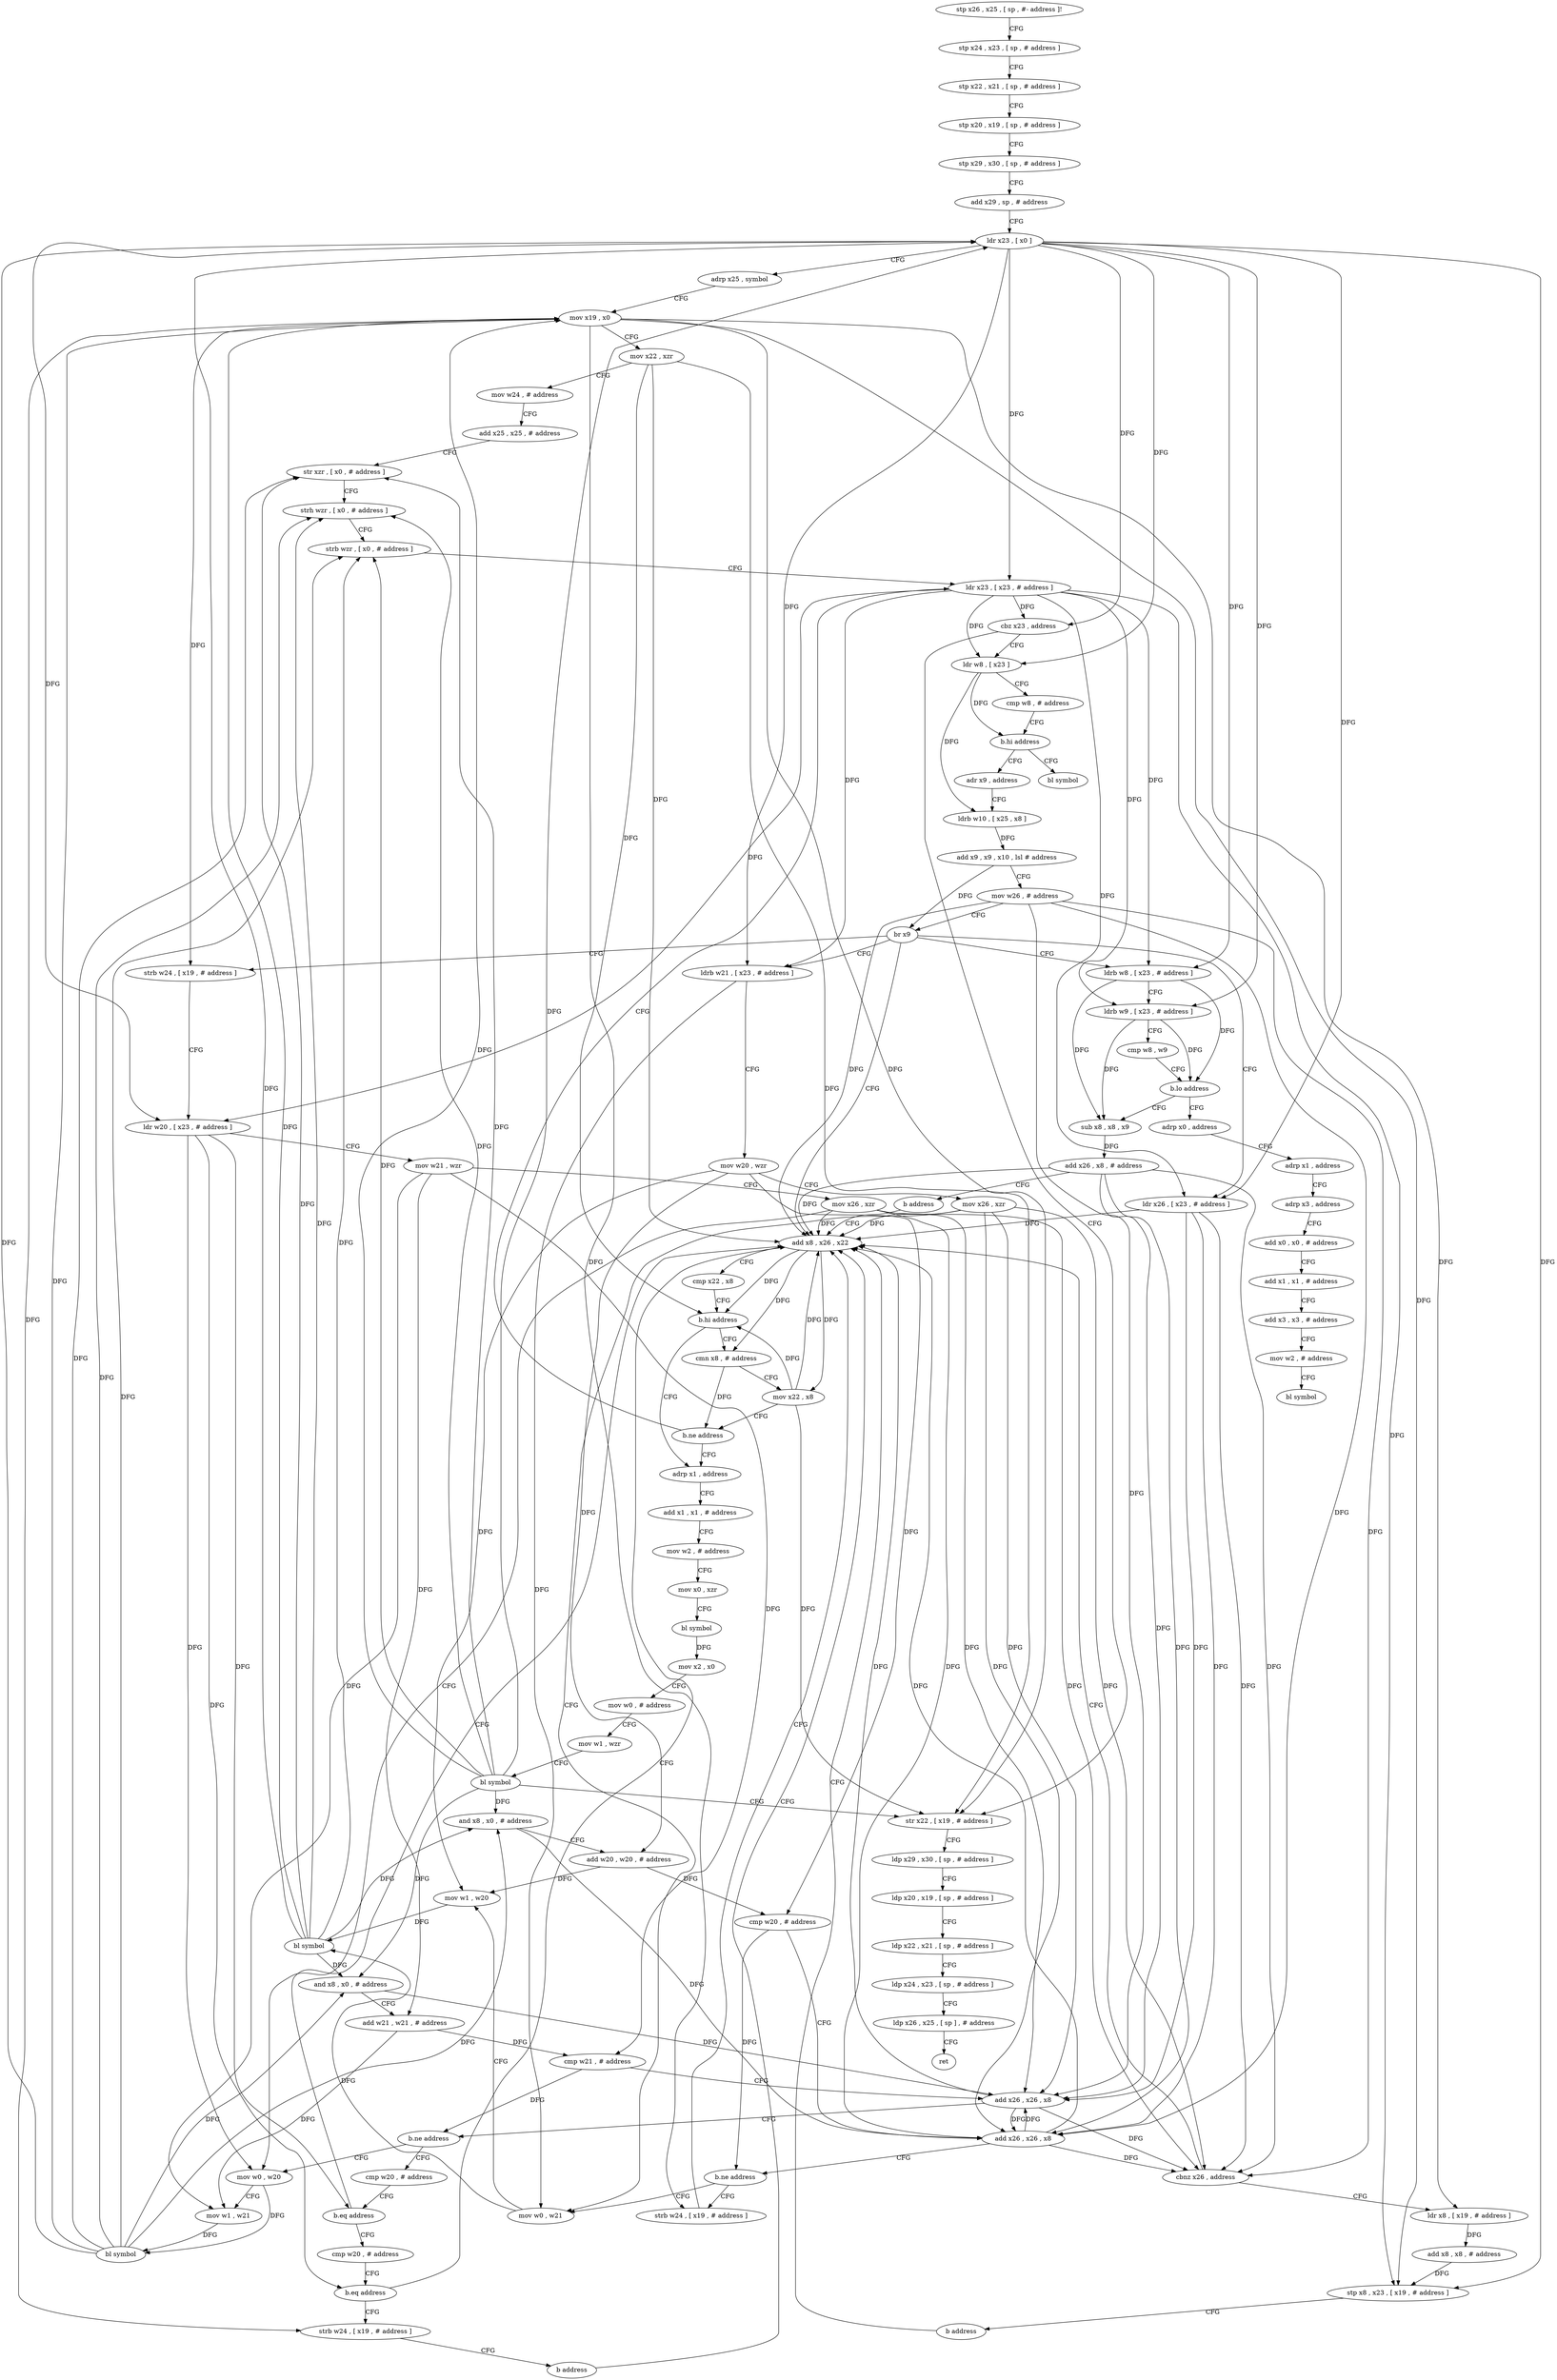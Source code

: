 digraph "func" {
"4208832" [label = "stp x26 , x25 , [ sp , #- address ]!" ]
"4208836" [label = "stp x24 , x23 , [ sp , # address ]" ]
"4208840" [label = "stp x22 , x21 , [ sp , # address ]" ]
"4208844" [label = "stp x20 , x19 , [ sp , # address ]" ]
"4208848" [label = "stp x29 , x30 , [ sp , # address ]" ]
"4208852" [label = "add x29 , sp , # address" ]
"4208856" [label = "ldr x23 , [ x0 ]" ]
"4208860" [label = "adrp x25 , symbol" ]
"4208864" [label = "mov x19 , x0" ]
"4208868" [label = "mov x22 , xzr" ]
"4208872" [label = "mov w24 , # address" ]
"4208876" [label = "add x25 , x25 , # address" ]
"4208880" [label = "str xzr , [ x0 , # address ]" ]
"4208884" [label = "strh wzr , [ x0 , # address ]" ]
"4208888" [label = "strb wzr , [ x0 , # address ]" ]
"4208892" [label = "ldr x23 , [ x23 , # address ]" ]
"4209164" [label = "str x22 , [ x19 , # address ]" ]
"4209168" [label = "ldp x29 , x30 , [ sp , # address ]" ]
"4209172" [label = "ldp x20 , x19 , [ sp , # address ]" ]
"4209176" [label = "ldp x22 , x21 , [ sp , # address ]" ]
"4209180" [label = "ldp x24 , x23 , [ sp , # address ]" ]
"4209184" [label = "ldp x26 , x25 , [ sp ] , # address" ]
"4209188" [label = "ret" ]
"4208900" [label = "ldr w8 , [ x23 ]" ]
"4208904" [label = "cmp w8 , # address" ]
"4208908" [label = "b.hi address" ]
"4209192" [label = "bl symbol" ]
"4208912" [label = "adr x9 , address" ]
"4208916" [label = "ldrb w10 , [ x25 , x8 ]" ]
"4208920" [label = "add x9 , x9 , x10 , lsl # address" ]
"4208924" [label = "mov w26 , # address" ]
"4208928" [label = "br x9" ]
"4208932" [label = "ldrb w8 , [ x23 , # address ]" ]
"4208960" [label = "ldr x26 , [ x23 , # address ]" ]
"4208984" [label = "strb w24 , [ x19 , # address ]" ]
"4209056" [label = "ldrb w21 , [ x23 , # address ]" ]
"4209104" [label = "add x8 , x26 , x22" ]
"4208936" [label = "ldrb w9 , [ x23 , # address ]" ]
"4208940" [label = "cmp w8 , w9" ]
"4208944" [label = "b.lo address" ]
"4209196" [label = "adrp x0 , address" ]
"4208948" [label = "sub x8 , x8 , x9" ]
"4208964" [label = "cbnz x26 , address" ]
"4208968" [label = "ldr x8 , [ x19 , # address ]" ]
"4208988" [label = "ldr w20 , [ x23 , # address ]" ]
"4208992" [label = "mov w21 , wzr" ]
"4208996" [label = "mov x26 , xzr" ]
"4209000" [label = "mov w0 , w20" ]
"4209060" [label = "mov w20 , wzr" ]
"4209064" [label = "mov x26 , xzr" ]
"4209068" [label = "mov w0 , w21" ]
"4209108" [label = "cmp x22 , x8" ]
"4209112" [label = "b.hi address" ]
"4209128" [label = "adrp x1 , address" ]
"4209116" [label = "cmn x8 , # address" ]
"4209200" [label = "adrp x1 , address" ]
"4209204" [label = "adrp x3 , address" ]
"4209208" [label = "add x0 , x0 , # address" ]
"4209212" [label = "add x1 , x1 , # address" ]
"4209216" [label = "add x3 , x3 , # address" ]
"4209220" [label = "mov w2 , # address" ]
"4209224" [label = "bl symbol" ]
"4208952" [label = "add x26 , x8 , # address" ]
"4208956" [label = "b address" ]
"4208972" [label = "add x8 , x8 , # address" ]
"4208976" [label = "stp x8 , x23 , [ x19 , # address ]" ]
"4208980" [label = "b address" ]
"4209004" [label = "mov w1 , w21" ]
"4209008" [label = "bl symbol" ]
"4209012" [label = "and x8 , x0 , # address" ]
"4209016" [label = "add w21 , w21 , # address" ]
"4209020" [label = "cmp w21 , # address" ]
"4209024" [label = "add x26 , x26 , x8" ]
"4209028" [label = "b.ne address" ]
"4209032" [label = "cmp w20 , # address" ]
"4209036" [label = "b.eq address" ]
"4209040" [label = "cmp w20 , # address" ]
"4209072" [label = "mov w1 , w20" ]
"4209076" [label = "bl symbol" ]
"4209080" [label = "and x8 , x0 , # address" ]
"4209084" [label = "add w20 , w20 , # address" ]
"4209088" [label = "cmp w20 , # address" ]
"4209092" [label = "add x26 , x26 , x8" ]
"4209096" [label = "b.ne address" ]
"4209100" [label = "strb w24 , [ x19 , # address ]" ]
"4209132" [label = "add x1 , x1 , # address" ]
"4209136" [label = "mov w2 , # address" ]
"4209140" [label = "mov x0 , xzr" ]
"4209144" [label = "bl symbol" ]
"4209148" [label = "mov x2 , x0" ]
"4209152" [label = "mov w0 , # address" ]
"4209156" [label = "mov w1 , wzr" ]
"4209160" [label = "bl symbol" ]
"4209120" [label = "mov x22 , x8" ]
"4209124" [label = "b.ne address" ]
"4209044" [label = "b.eq address" ]
"4209048" [label = "strb w24 , [ x19 , # address ]" ]
"4208896" [label = "cbz x23 , address" ]
"4209052" [label = "b address" ]
"4208832" -> "4208836" [ label = "CFG" ]
"4208836" -> "4208840" [ label = "CFG" ]
"4208840" -> "4208844" [ label = "CFG" ]
"4208844" -> "4208848" [ label = "CFG" ]
"4208848" -> "4208852" [ label = "CFG" ]
"4208852" -> "4208856" [ label = "CFG" ]
"4208856" -> "4208860" [ label = "CFG" ]
"4208856" -> "4208892" [ label = "DFG" ]
"4208856" -> "4208896" [ label = "DFG" ]
"4208856" -> "4208900" [ label = "DFG" ]
"4208856" -> "4208932" [ label = "DFG" ]
"4208856" -> "4208936" [ label = "DFG" ]
"4208856" -> "4208960" [ label = "DFG" ]
"4208856" -> "4208988" [ label = "DFG" ]
"4208856" -> "4209056" [ label = "DFG" ]
"4208856" -> "4208976" [ label = "DFG" ]
"4208860" -> "4208864" [ label = "CFG" ]
"4208864" -> "4208868" [ label = "CFG" ]
"4208864" -> "4209164" [ label = "DFG" ]
"4208864" -> "4208984" [ label = "DFG" ]
"4208864" -> "4208968" [ label = "DFG" ]
"4208864" -> "4208976" [ label = "DFG" ]
"4208864" -> "4209100" [ label = "DFG" ]
"4208864" -> "4209048" [ label = "DFG" ]
"4208868" -> "4208872" [ label = "CFG" ]
"4208868" -> "4209164" [ label = "DFG" ]
"4208868" -> "4209104" [ label = "DFG" ]
"4208868" -> "4209112" [ label = "DFG" ]
"4208872" -> "4208876" [ label = "CFG" ]
"4208876" -> "4208880" [ label = "CFG" ]
"4208880" -> "4208884" [ label = "CFG" ]
"4208884" -> "4208888" [ label = "CFG" ]
"4208888" -> "4208892" [ label = "CFG" ]
"4208892" -> "4208896" [ label = "DFG" ]
"4208892" -> "4208900" [ label = "DFG" ]
"4208892" -> "4208932" [ label = "DFG" ]
"4208892" -> "4208936" [ label = "DFG" ]
"4208892" -> "4208960" [ label = "DFG" ]
"4208892" -> "4208988" [ label = "DFG" ]
"4208892" -> "4209056" [ label = "DFG" ]
"4208892" -> "4208976" [ label = "DFG" ]
"4209164" -> "4209168" [ label = "CFG" ]
"4209168" -> "4209172" [ label = "CFG" ]
"4209172" -> "4209176" [ label = "CFG" ]
"4209176" -> "4209180" [ label = "CFG" ]
"4209180" -> "4209184" [ label = "CFG" ]
"4209184" -> "4209188" [ label = "CFG" ]
"4208900" -> "4208904" [ label = "CFG" ]
"4208900" -> "4208908" [ label = "DFG" ]
"4208900" -> "4208916" [ label = "DFG" ]
"4208904" -> "4208908" [ label = "CFG" ]
"4208908" -> "4209192" [ label = "CFG" ]
"4208908" -> "4208912" [ label = "CFG" ]
"4208912" -> "4208916" [ label = "CFG" ]
"4208916" -> "4208920" [ label = "DFG" ]
"4208920" -> "4208924" [ label = "CFG" ]
"4208920" -> "4208928" [ label = "DFG" ]
"4208924" -> "4208928" [ label = "CFG" ]
"4208924" -> "4208964" [ label = "DFG" ]
"4208924" -> "4209104" [ label = "DFG" ]
"4208924" -> "4209024" [ label = "DFG" ]
"4208924" -> "4209092" [ label = "DFG" ]
"4208928" -> "4208932" [ label = "CFG" ]
"4208928" -> "4208960" [ label = "CFG" ]
"4208928" -> "4208984" [ label = "CFG" ]
"4208928" -> "4209056" [ label = "CFG" ]
"4208928" -> "4209104" [ label = "CFG" ]
"4208932" -> "4208936" [ label = "CFG" ]
"4208932" -> "4208944" [ label = "DFG" ]
"4208932" -> "4208948" [ label = "DFG" ]
"4208960" -> "4208964" [ label = "DFG" ]
"4208960" -> "4209104" [ label = "DFG" ]
"4208960" -> "4209024" [ label = "DFG" ]
"4208960" -> "4209092" [ label = "DFG" ]
"4208984" -> "4208988" [ label = "CFG" ]
"4209056" -> "4209060" [ label = "CFG" ]
"4209056" -> "4209068" [ label = "DFG" ]
"4209104" -> "4209108" [ label = "CFG" ]
"4209104" -> "4209112" [ label = "DFG" ]
"4209104" -> "4209116" [ label = "DFG" ]
"4209104" -> "4209120" [ label = "DFG" ]
"4208936" -> "4208940" [ label = "CFG" ]
"4208936" -> "4208944" [ label = "DFG" ]
"4208936" -> "4208948" [ label = "DFG" ]
"4208940" -> "4208944" [ label = "CFG" ]
"4208944" -> "4209196" [ label = "CFG" ]
"4208944" -> "4208948" [ label = "CFG" ]
"4209196" -> "4209200" [ label = "CFG" ]
"4208948" -> "4208952" [ label = "DFG" ]
"4208964" -> "4209104" [ label = "CFG" ]
"4208964" -> "4208968" [ label = "CFG" ]
"4208968" -> "4208972" [ label = "DFG" ]
"4208988" -> "4208992" [ label = "CFG" ]
"4208988" -> "4209000" [ label = "DFG" ]
"4208988" -> "4209036" [ label = "DFG" ]
"4208988" -> "4209044" [ label = "DFG" ]
"4208992" -> "4208996" [ label = "CFG" ]
"4208992" -> "4209004" [ label = "DFG" ]
"4208992" -> "4209016" [ label = "DFG" ]
"4208992" -> "4209020" [ label = "DFG" ]
"4208996" -> "4209000" [ label = "CFG" ]
"4208996" -> "4208964" [ label = "DFG" ]
"4208996" -> "4209104" [ label = "DFG" ]
"4208996" -> "4209024" [ label = "DFG" ]
"4208996" -> "4209092" [ label = "DFG" ]
"4209000" -> "4209004" [ label = "CFG" ]
"4209000" -> "4209008" [ label = "DFG" ]
"4209060" -> "4209064" [ label = "CFG" ]
"4209060" -> "4209072" [ label = "DFG" ]
"4209060" -> "4209084" [ label = "DFG" ]
"4209060" -> "4209088" [ label = "DFG" ]
"4209064" -> "4209068" [ label = "CFG" ]
"4209064" -> "4208964" [ label = "DFG" ]
"4209064" -> "4209104" [ label = "DFG" ]
"4209064" -> "4209024" [ label = "DFG" ]
"4209064" -> "4209092" [ label = "DFG" ]
"4209068" -> "4209072" [ label = "CFG" ]
"4209068" -> "4209076" [ label = "DFG" ]
"4209108" -> "4209112" [ label = "CFG" ]
"4209112" -> "4209128" [ label = "CFG" ]
"4209112" -> "4209116" [ label = "CFG" ]
"4209128" -> "4209132" [ label = "CFG" ]
"4209116" -> "4209120" [ label = "CFG" ]
"4209116" -> "4209124" [ label = "DFG" ]
"4209200" -> "4209204" [ label = "CFG" ]
"4209204" -> "4209208" [ label = "CFG" ]
"4209208" -> "4209212" [ label = "CFG" ]
"4209212" -> "4209216" [ label = "CFG" ]
"4209216" -> "4209220" [ label = "CFG" ]
"4209220" -> "4209224" [ label = "CFG" ]
"4208952" -> "4208956" [ label = "CFG" ]
"4208952" -> "4208964" [ label = "DFG" ]
"4208952" -> "4209104" [ label = "DFG" ]
"4208952" -> "4209024" [ label = "DFG" ]
"4208952" -> "4209092" [ label = "DFG" ]
"4208956" -> "4209104" [ label = "CFG" ]
"4208972" -> "4208976" [ label = "DFG" ]
"4208976" -> "4208980" [ label = "CFG" ]
"4208980" -> "4209104" [ label = "CFG" ]
"4209004" -> "4209008" [ label = "DFG" ]
"4209008" -> "4209012" [ label = "DFG" ]
"4209008" -> "4208856" [ label = "DFG" ]
"4209008" -> "4208864" [ label = "DFG" ]
"4209008" -> "4208880" [ label = "DFG" ]
"4209008" -> "4208884" [ label = "DFG" ]
"4209008" -> "4208888" [ label = "DFG" ]
"4209008" -> "4209080" [ label = "DFG" ]
"4209012" -> "4209016" [ label = "CFG" ]
"4209012" -> "4209024" [ label = "DFG" ]
"4209016" -> "4209020" [ label = "DFG" ]
"4209016" -> "4209004" [ label = "DFG" ]
"4209020" -> "4209024" [ label = "CFG" ]
"4209020" -> "4209028" [ label = "DFG" ]
"4209024" -> "4209028" [ label = "CFG" ]
"4209024" -> "4208964" [ label = "DFG" ]
"4209024" -> "4209104" [ label = "DFG" ]
"4209024" -> "4209092" [ label = "DFG" ]
"4209028" -> "4209000" [ label = "CFG" ]
"4209028" -> "4209032" [ label = "CFG" ]
"4209032" -> "4209036" [ label = "CFG" ]
"4209036" -> "4209104" [ label = "CFG" ]
"4209036" -> "4209040" [ label = "CFG" ]
"4209040" -> "4209044" [ label = "CFG" ]
"4209072" -> "4209076" [ label = "DFG" ]
"4209076" -> "4209080" [ label = "DFG" ]
"4209076" -> "4208856" [ label = "DFG" ]
"4209076" -> "4208864" [ label = "DFG" ]
"4209076" -> "4208880" [ label = "DFG" ]
"4209076" -> "4208884" [ label = "DFG" ]
"4209076" -> "4208888" [ label = "DFG" ]
"4209076" -> "4209012" [ label = "DFG" ]
"4209080" -> "4209084" [ label = "CFG" ]
"4209080" -> "4209092" [ label = "DFG" ]
"4209084" -> "4209088" [ label = "DFG" ]
"4209084" -> "4209072" [ label = "DFG" ]
"4209088" -> "4209092" [ label = "CFG" ]
"4209088" -> "4209096" [ label = "DFG" ]
"4209092" -> "4209096" [ label = "CFG" ]
"4209092" -> "4208964" [ label = "DFG" ]
"4209092" -> "4209104" [ label = "DFG" ]
"4209092" -> "4209024" [ label = "DFG" ]
"4209096" -> "4209068" [ label = "CFG" ]
"4209096" -> "4209100" [ label = "CFG" ]
"4209100" -> "4209104" [ label = "CFG" ]
"4209132" -> "4209136" [ label = "CFG" ]
"4209136" -> "4209140" [ label = "CFG" ]
"4209140" -> "4209144" [ label = "CFG" ]
"4209144" -> "4209148" [ label = "DFG" ]
"4209148" -> "4209152" [ label = "CFG" ]
"4209152" -> "4209156" [ label = "CFG" ]
"4209156" -> "4209160" [ label = "CFG" ]
"4209160" -> "4209164" [ label = "CFG" ]
"4209160" -> "4208856" [ label = "DFG" ]
"4209160" -> "4208864" [ label = "DFG" ]
"4209160" -> "4208880" [ label = "DFG" ]
"4209160" -> "4208884" [ label = "DFG" ]
"4209160" -> "4208888" [ label = "DFG" ]
"4209160" -> "4209012" [ label = "DFG" ]
"4209160" -> "4209080" [ label = "DFG" ]
"4209120" -> "4209124" [ label = "CFG" ]
"4209120" -> "4209164" [ label = "DFG" ]
"4209120" -> "4209104" [ label = "DFG" ]
"4209120" -> "4209112" [ label = "DFG" ]
"4209124" -> "4208892" [ label = "CFG" ]
"4209124" -> "4209128" [ label = "CFG" ]
"4209044" -> "4209104" [ label = "CFG" ]
"4209044" -> "4209048" [ label = "CFG" ]
"4209048" -> "4209052" [ label = "CFG" ]
"4208896" -> "4209164" [ label = "CFG" ]
"4208896" -> "4208900" [ label = "CFG" ]
"4209052" -> "4209104" [ label = "CFG" ]
}
